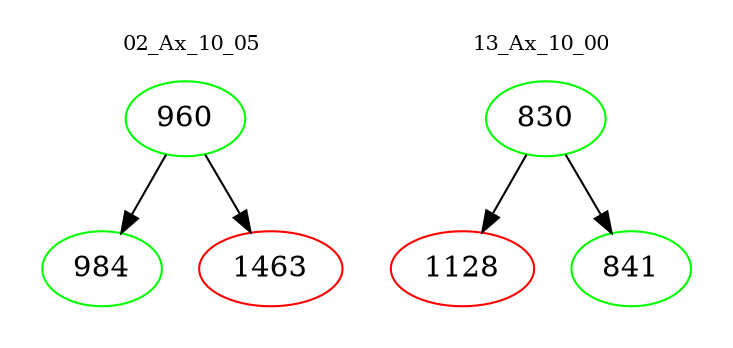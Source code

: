digraph{
subgraph cluster_0 {
color = white
label = "02_Ax_10_05";
fontsize=10;
T0_960 [label="960", color="green"]
T0_960 -> T0_984 [color="black"]
T0_984 [label="984", color="green"]
T0_960 -> T0_1463 [color="black"]
T0_1463 [label="1463", color="red"]
}
subgraph cluster_1 {
color = white
label = "13_Ax_10_00";
fontsize=10;
T1_830 [label="830", color="green"]
T1_830 -> T1_1128 [color="black"]
T1_1128 [label="1128", color="red"]
T1_830 -> T1_841 [color="black"]
T1_841 [label="841", color="green"]
}
}
